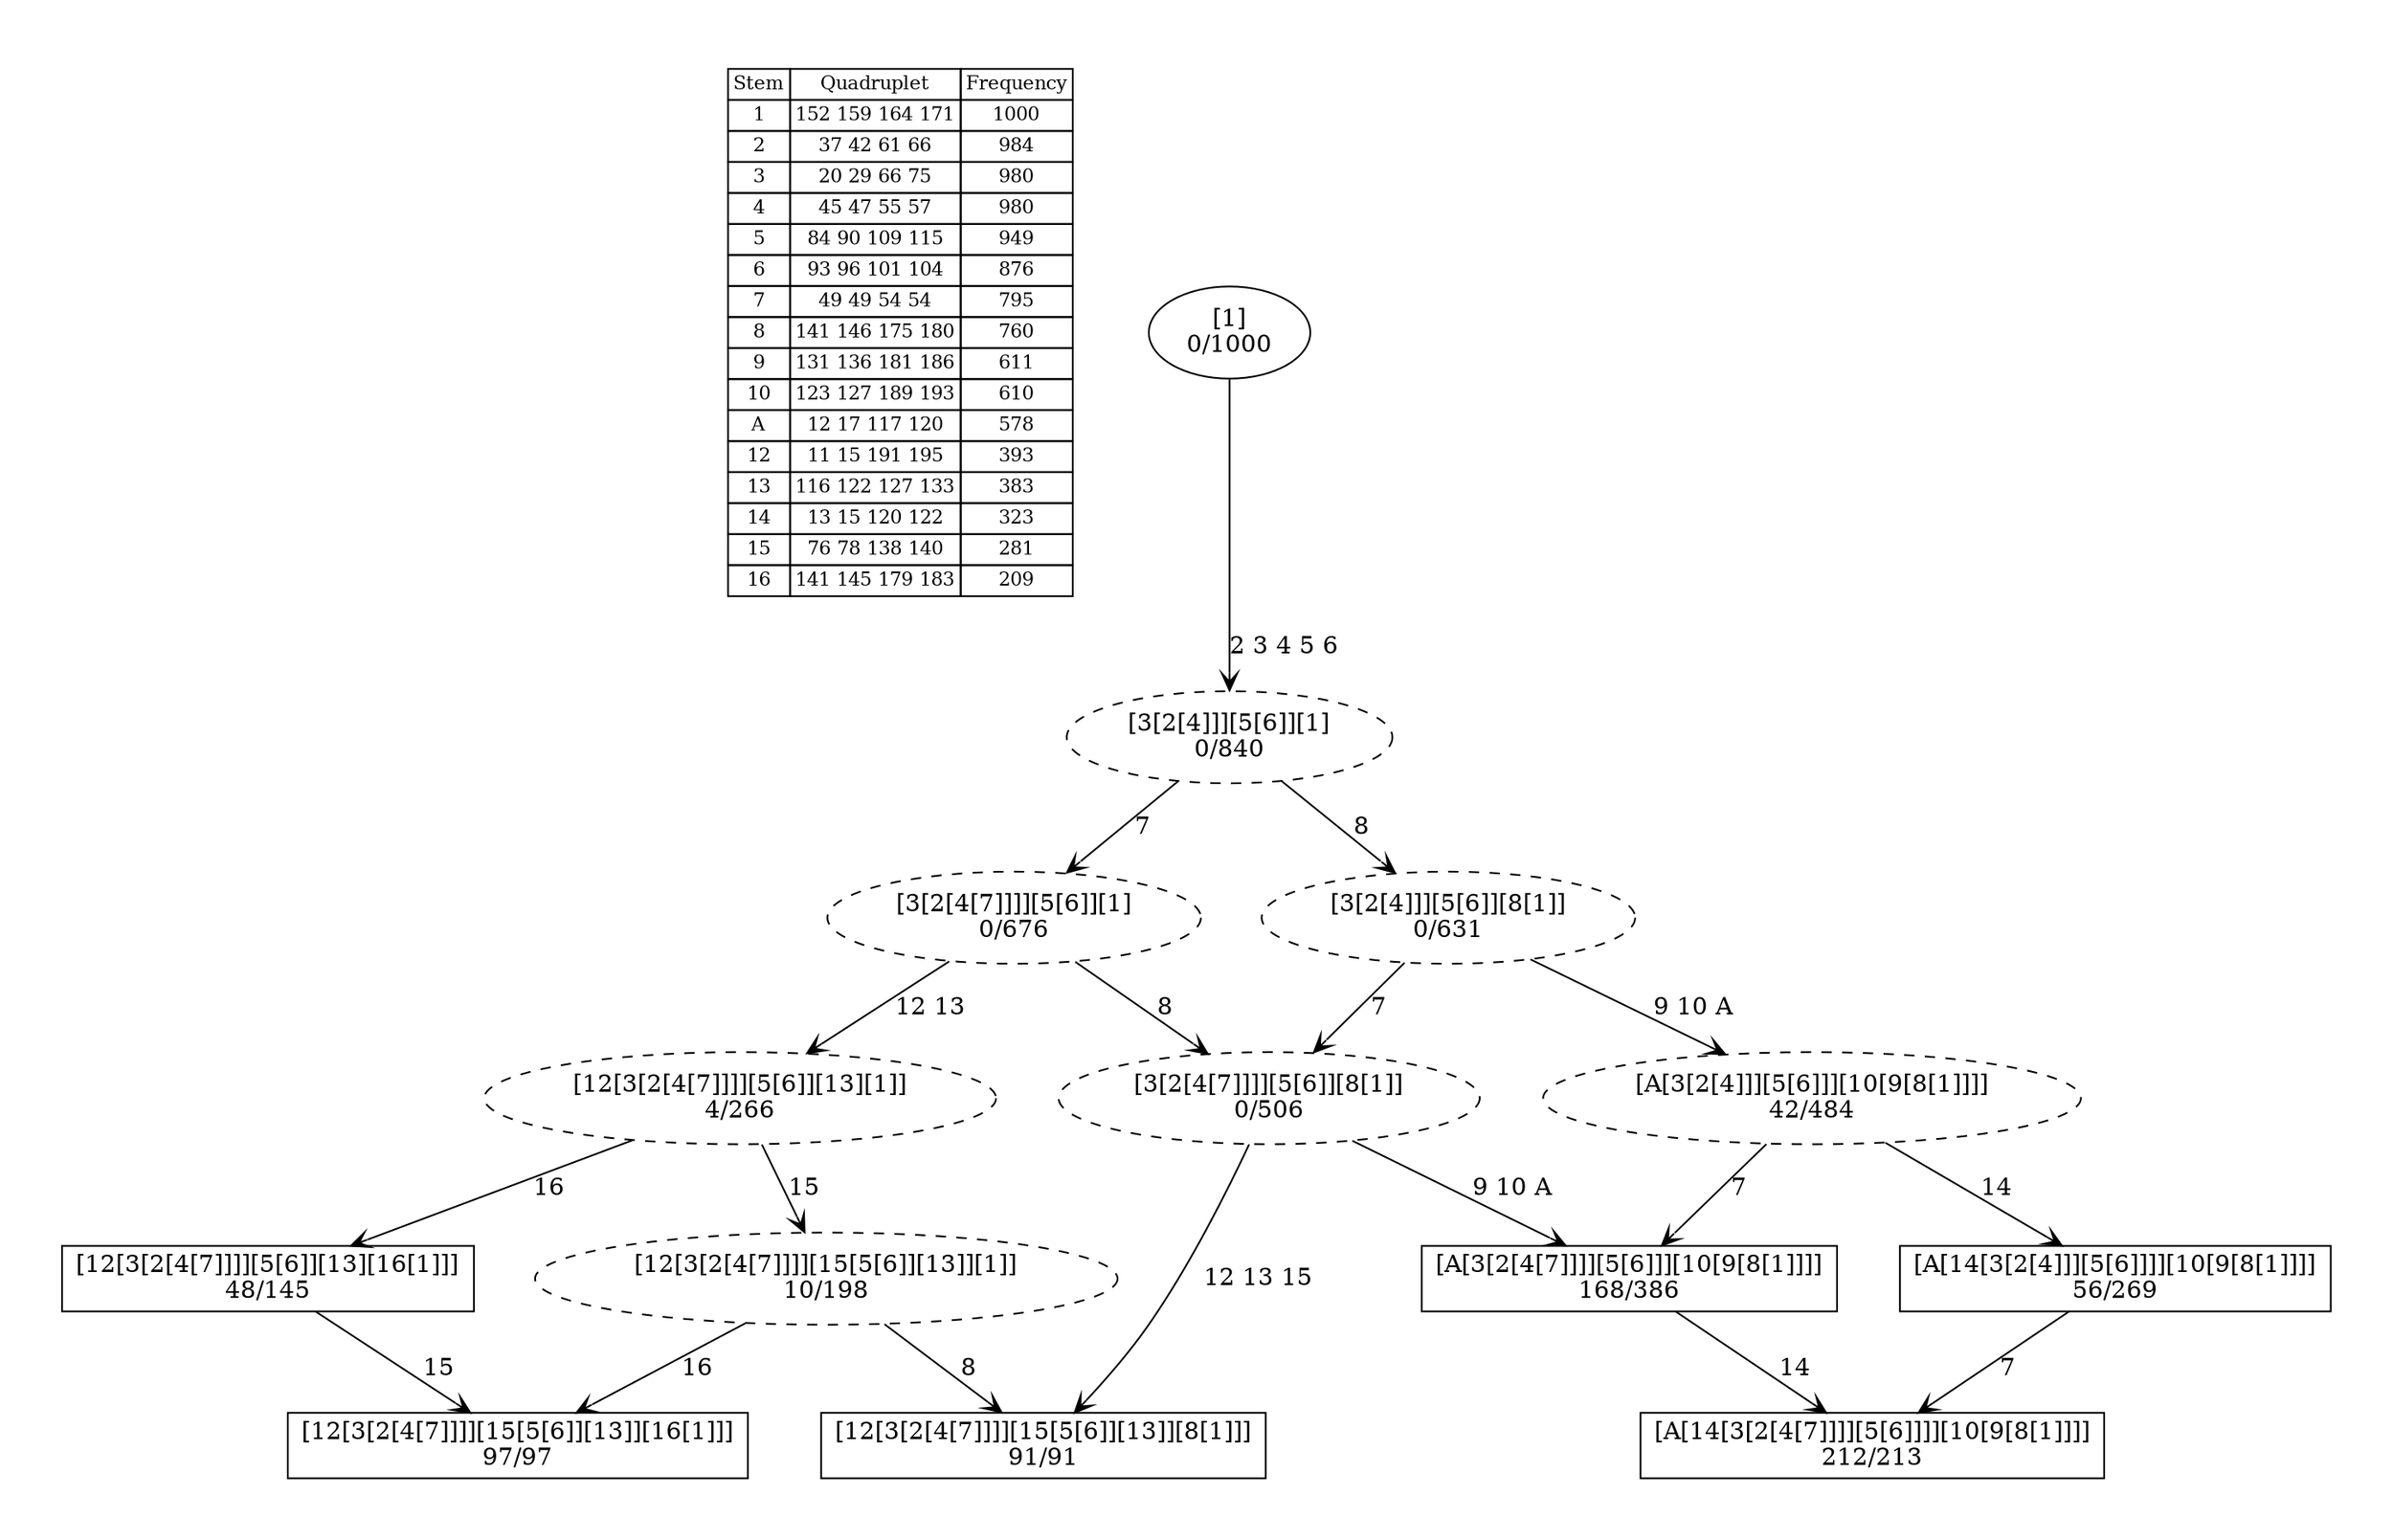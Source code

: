 digraph G {
	pad = 0.5;
	nodesep = 0.5;
"legend" [label = < <table border="0" cellborder="1" cellspacing="0"><tr><td>Stem</td><td>Quadruplet</td><td>Frequency</td></tr>
<tr><td>1</td><td>152 159 164 171</td><td>1000</td></tr>
<tr><td>2</td><td>37 42 61 66</td><td>984</td></tr>
<tr><td>3</td><td>20 29 66 75</td><td>980</td></tr>
<tr><td>4</td><td>45 47 55 57</td><td>980</td></tr>
<tr><td>5</td><td>84 90 109 115</td><td>949</td></tr>
<tr><td>6</td><td>93 96 101 104</td><td>876</td></tr>
<tr><td>7</td><td>49 49 54 54</td><td>795</td></tr>
<tr><td>8</td><td>141 146 175 180</td><td>760</td></tr>
<tr><td>9</td><td>131 136 181 186</td><td>611</td></tr>
<tr><td>10</td><td>123 127 189 193</td><td>610</td></tr>
<tr><td>A</td><td>12 17 117 120</td><td>578</td></tr>
<tr><td>12</td><td>11 15 191 195</td><td>393</td></tr>
<tr><td>13</td><td>116 122 127 133</td><td>383</td></tr>
<tr><td>14</td><td>13 15 120 122</td><td>323</td></tr>
<tr><td>15</td><td>76 78 138 140</td><td>281</td></tr>
<tr><td>16</td><td>141 145 179 183</td><td>209</td></tr>
</table>>, shape = plaintext, fontsize=11];
"1 2 3 4 5 6 7 8 9 10 A 14 " [shape = box];
"1 2 3 4 5 6 7 8 9 10 A " [shape = box];
"1 2 3 4 5 6 7 12 13 15 16 " [shape = box];
"1 2 3 4 5 6 7 8 12 13 15 " [shape = box];
"1 2 3 4 5 6 8 9 10 A 14 " [shape = box];
"1 2 3 4 5 6 7 12 13 16 " [shape = box];
"1 2 3 4 5 6 7 " [style = dashed];
"1 2 3 4 5 6 7 8 " [style = dashed];
"1 2 3 4 5 6 8 9 10 A " [style = dashed];
"1 2 3 4 5 6 7 12 13 15 " [style = dashed];
"1 2 3 4 5 6 " [style = dashed];
"1 2 3 4 5 6 8 " [style = dashed];
"1 2 3 4 5 6 7 12 13 " [style = dashed];
"1 2 3 4 5 6 7 8 9 10 A 14 " [label = "[A[14[3[2[4[7]]]][5[6]]]][10[9[8[1]]]]\n212/213"];
"1 2 3 4 5 6 7 8 9 10 A " [label = "[A[3[2[4[7]]]][5[6]]][10[9[8[1]]]]\n168/386"];
"1 2 3 4 5 6 7 12 13 15 16 " [label = "[12[3[2[4[7]]]][15[5[6]][13]][16[1]]]\n97/97"];
"1 2 3 4 5 6 7 8 12 13 15 " [label = "[12[3[2[4[7]]]][15[5[6]][13]][8[1]]]\n91/91"];
"1 2 3 4 5 6 8 9 10 A 14 " [label = "[A[14[3[2[4]]][5[6]]]][10[9[8[1]]]]\n56/269"];
"1 2 3 4 5 6 7 12 13 16 " [label = "[12[3[2[4[7]]]][5[6]][13][16[1]]]\n48/145"];
"1 2 3 4 5 6 7 " [label = "[3[2[4[7]]]][5[6]][1]\n0/676"];
"1 2 3 4 5 6 7 8 " [label = "[3[2[4[7]]]][5[6]][8[1]]\n0/506"];
"1 2 3 4 5 6 8 9 10 A " [label = "[A[3[2[4]]][5[6]]][10[9[8[1]]]]\n42/484"];
"1 2 3 4 5 6 7 12 13 15 " [label = "[12[3[2[4[7]]]][15[5[6]][13]][1]]\n10/198"];
"1 2 3 4 5 6 " [label = "[3[2[4]]][5[6]][1]\n0/840"];
"1 2 3 4 5 6 8 " [label = "[3[2[4]]][5[6]][8[1]]\n0/631"];
"1 2 3 4 5 6 7 12 13 " [label = "[12[3[2[4[7]]]][5[6]][13][1]]\n4/266"];
"1 " [label = "[1]\n0/1000"];
"1 2 3 4 5 6 7 8 9 10 A " -> "1 2 3 4 5 6 7 8 9 10 A 14 " [label = "14 ", arrowhead = vee];
"1 2 3 4 5 6 8 9 10 A 14 " -> "1 2 3 4 5 6 7 8 9 10 A 14 " [label = "7 ", arrowhead = vee];
"1 2 3 4 5 6 7 12 13 16 " -> "1 2 3 4 5 6 7 12 13 15 16 " [label = "15 ", arrowhead = vee];
"1 2 3 4 5 6 7 " -> "1 2 3 4 5 6 7 8 " [label = "8 ", arrowhead = vee];
"1 2 3 4 5 6 7 " -> "1 2 3 4 5 6 7 12 13 " [label = "12 13 ", arrowhead = vee];
"1 2 3 4 5 6 7 8 " -> "1 2 3 4 5 6 7 8 12 13 15 " [label = "12 13 15 ", arrowhead = vee];
"1 2 3 4 5 6 7 8 " -> "1 2 3 4 5 6 7 8 9 10 A " [label = "9 10 A ", arrowhead = vee];
"1 2 3 4 5 6 8 9 10 A " -> "1 2 3 4 5 6 7 8 9 10 A " [label = "7 ", arrowhead = vee];
"1 2 3 4 5 6 8 9 10 A " -> "1 2 3 4 5 6 8 9 10 A 14 " [label = "14 ", arrowhead = vee];
"1 2 3 4 5 6 7 12 13 15 " -> "1 2 3 4 5 6 7 12 13 15 16 " [label = "16 ", arrowhead = vee];
"1 2 3 4 5 6 7 12 13 15 " -> "1 2 3 4 5 6 7 8 12 13 15 " [label = "8 ", arrowhead = vee];
"1 2 3 4 5 6 " -> "1 2 3 4 5 6 7 " [label = "7 ", arrowhead = vee];
"1 2 3 4 5 6 " -> "1 2 3 4 5 6 8 " [label = "8 ", arrowhead = vee];
"1 2 3 4 5 6 8 " -> "1 2 3 4 5 6 7 8 " [label = "7 ", arrowhead = vee];
"1 2 3 4 5 6 8 " -> "1 2 3 4 5 6 8 9 10 A " [label = "9 10 A ", arrowhead = vee];
"1 2 3 4 5 6 7 12 13 " -> "1 2 3 4 5 6 7 12 13 16 " [label = "16 ", arrowhead = vee];
"1 2 3 4 5 6 7 12 13 " -> "1 2 3 4 5 6 7 12 13 15 " [label = "15 ", arrowhead = vee];
"1 " -> "1 2 3 4 5 6 " [label = "2 3 4 5 6 ", arrowhead = vee];
}